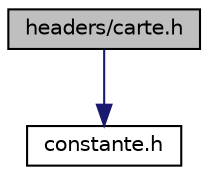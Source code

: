 digraph "headers/carte.h"
{
 // LATEX_PDF_SIZE
  edge [fontname="Helvetica",fontsize="10",labelfontname="Helvetica",labelfontsize="10"];
  node [fontname="Helvetica",fontsize="10",shape=record];
  Node1 [label="headers/carte.h",height=0.2,width=0.4,color="black", fillcolor="grey75", style="filled", fontcolor="black",tooltip="Fichier contenant la structure liée aux cartes."];
  Node1 -> Node2 [color="midnightblue",fontsize="10",style="solid"];
  Node2 [label="constante.h",height=0.2,width=0.4,color="black", fillcolor="white", style="filled",URL="$constante_8h.html",tooltip="Fichier contenant différentes constantes qui seront utiles pour l'application."];
}
